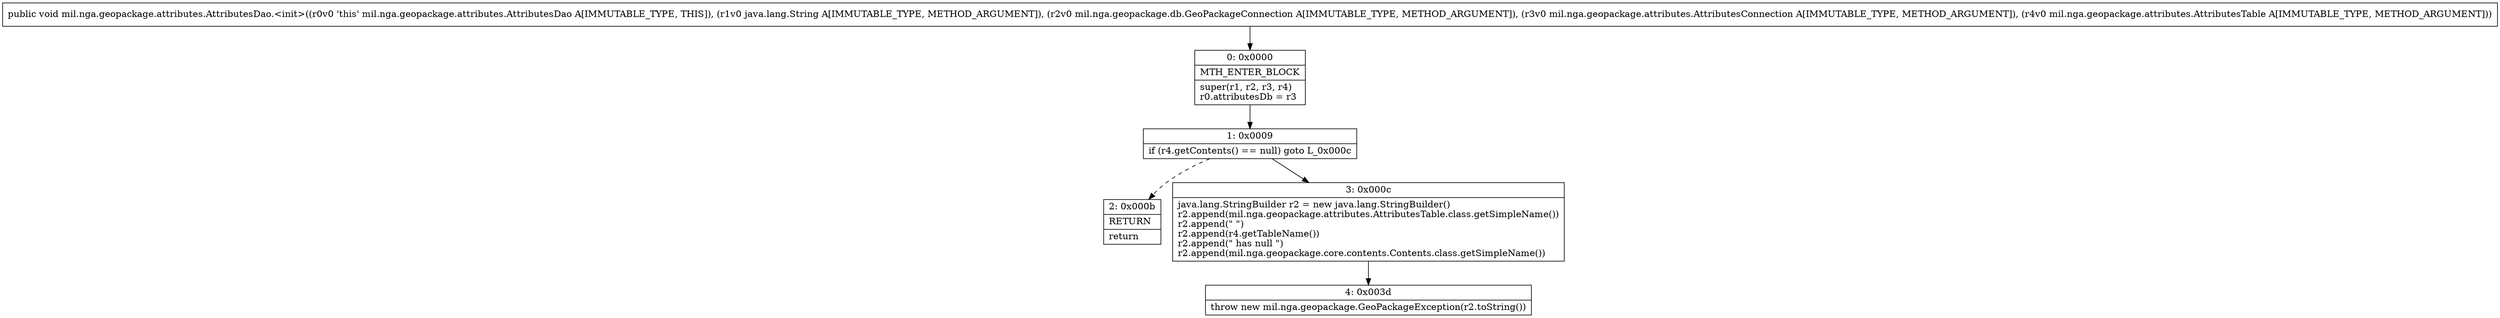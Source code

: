 digraph "CFG formil.nga.geopackage.attributes.AttributesDao.\<init\>(Ljava\/lang\/String;Lmil\/nga\/geopackage\/db\/GeoPackageConnection;Lmil\/nga\/geopackage\/attributes\/AttributesConnection;Lmil\/nga\/geopackage\/attributes\/AttributesTable;)V" {
Node_0 [shape=record,label="{0\:\ 0x0000|MTH_ENTER_BLOCK\l|super(r1, r2, r3, r4)\lr0.attributesDb = r3\l}"];
Node_1 [shape=record,label="{1\:\ 0x0009|if (r4.getContents() == null) goto L_0x000c\l}"];
Node_2 [shape=record,label="{2\:\ 0x000b|RETURN\l|return\l}"];
Node_3 [shape=record,label="{3\:\ 0x000c|java.lang.StringBuilder r2 = new java.lang.StringBuilder()\lr2.append(mil.nga.geopackage.attributes.AttributesTable.class.getSimpleName())\lr2.append(\" \")\lr2.append(r4.getTableName())\lr2.append(\" has null \")\lr2.append(mil.nga.geopackage.core.contents.Contents.class.getSimpleName())\l}"];
Node_4 [shape=record,label="{4\:\ 0x003d|throw new mil.nga.geopackage.GeoPackageException(r2.toString())\l}"];
MethodNode[shape=record,label="{public void mil.nga.geopackage.attributes.AttributesDao.\<init\>((r0v0 'this' mil.nga.geopackage.attributes.AttributesDao A[IMMUTABLE_TYPE, THIS]), (r1v0 java.lang.String A[IMMUTABLE_TYPE, METHOD_ARGUMENT]), (r2v0 mil.nga.geopackage.db.GeoPackageConnection A[IMMUTABLE_TYPE, METHOD_ARGUMENT]), (r3v0 mil.nga.geopackage.attributes.AttributesConnection A[IMMUTABLE_TYPE, METHOD_ARGUMENT]), (r4v0 mil.nga.geopackage.attributes.AttributesTable A[IMMUTABLE_TYPE, METHOD_ARGUMENT])) }"];
MethodNode -> Node_0;
Node_0 -> Node_1;
Node_1 -> Node_2[style=dashed];
Node_1 -> Node_3;
Node_3 -> Node_4;
}

